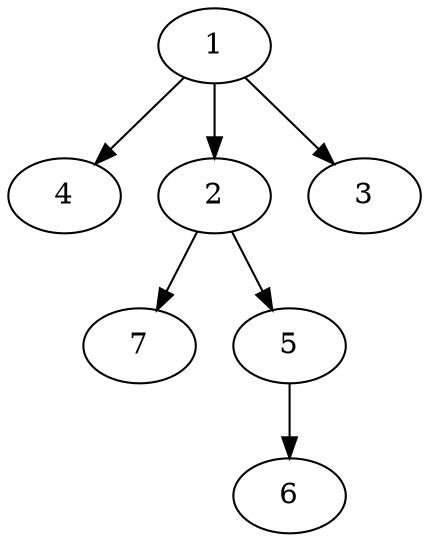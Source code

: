 digraph A{
	graph [ordering="out"];
	1 -> {4; 2; 3; }
	4 -> {}
	2 -> {7; 5; }
	3 -> {}
	7 -> {}
	5 -> {6; }
	6 -> {}
}
